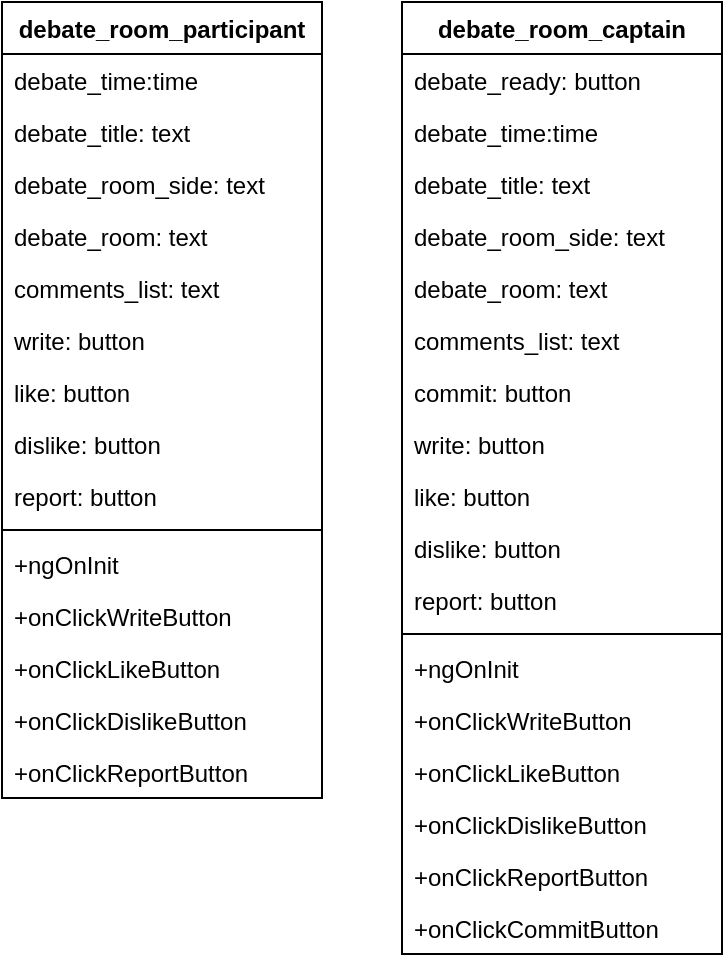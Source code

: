 <mxfile version="10.6.3" type="github"><diagram id="Zi3E0abCj-QhujO8pqSa" name="Page-1"><mxGraphModel dx="496" dy="685" grid="1" gridSize="10" guides="1" tooltips="1" connect="1" arrows="1" fold="1" page="1" pageScale="1" pageWidth="827" pageHeight="1169" math="0" shadow="0"><root><mxCell id="0"/><mxCell id="1" parent="0"/><mxCell id="uApixiIBqLOJPmQP4cq4-3" value="debate_room_participant" style="swimlane;fontStyle=1;align=center;verticalAlign=top;childLayout=stackLayout;horizontal=1;startSize=26;horizontalStack=0;resizeParent=1;resizeParentMax=0;resizeLast=0;collapsible=1;marginBottom=0;" vertex="1" parent="1"><mxGeometry x="270" y="190" width="160" height="398" as="geometry"/></mxCell><mxCell id="uApixiIBqLOJPmQP4cq4-4" value="debate_time:time" style="text;strokeColor=none;fillColor=none;align=left;verticalAlign=top;spacingLeft=4;spacingRight=4;overflow=hidden;rotatable=0;points=[[0,0.5],[1,0.5]];portConstraint=eastwest;" vertex="1" parent="uApixiIBqLOJPmQP4cq4-3"><mxGeometry y="26" width="160" height="26" as="geometry"/></mxCell><mxCell id="uApixiIBqLOJPmQP4cq4-6" value="debate_title: text" style="text;strokeColor=none;fillColor=none;align=left;verticalAlign=top;spacingLeft=4;spacingRight=4;overflow=hidden;rotatable=0;points=[[0,0.5],[1,0.5]];portConstraint=eastwest;" vertex="1" parent="uApixiIBqLOJPmQP4cq4-3"><mxGeometry y="52" width="160" height="26" as="geometry"/></mxCell><mxCell id="uApixiIBqLOJPmQP4cq4-7" value="debate_room_side: text" style="text;strokeColor=none;fillColor=none;align=left;verticalAlign=top;spacingLeft=4;spacingRight=4;overflow=hidden;rotatable=0;points=[[0,0.5],[1,0.5]];portConstraint=eastwest;" vertex="1" parent="uApixiIBqLOJPmQP4cq4-3"><mxGeometry y="78" width="160" height="26" as="geometry"/></mxCell><mxCell id="uApixiIBqLOJPmQP4cq4-8" value="debate_room: text" style="text;strokeColor=none;fillColor=none;align=left;verticalAlign=top;spacingLeft=4;spacingRight=4;overflow=hidden;rotatable=0;points=[[0,0.5],[1,0.5]];portConstraint=eastwest;" vertex="1" parent="uApixiIBqLOJPmQP4cq4-3"><mxGeometry y="104" width="160" height="26" as="geometry"/></mxCell><mxCell id="uApixiIBqLOJPmQP4cq4-9" value="comments_list: text" style="text;strokeColor=none;fillColor=none;align=left;verticalAlign=top;spacingLeft=4;spacingRight=4;overflow=hidden;rotatable=0;points=[[0,0.5],[1,0.5]];portConstraint=eastwest;" vertex="1" parent="uApixiIBqLOJPmQP4cq4-3"><mxGeometry y="130" width="160" height="26" as="geometry"/></mxCell><mxCell id="uApixiIBqLOJPmQP4cq4-10" value="write: button" style="text;strokeColor=none;fillColor=none;align=left;verticalAlign=top;spacingLeft=4;spacingRight=4;overflow=hidden;rotatable=0;points=[[0,0.5],[1,0.5]];portConstraint=eastwest;" vertex="1" parent="uApixiIBqLOJPmQP4cq4-3"><mxGeometry y="156" width="160" height="26" as="geometry"/></mxCell><mxCell id="uApixiIBqLOJPmQP4cq4-11" value="like: button" style="text;strokeColor=none;fillColor=none;align=left;verticalAlign=top;spacingLeft=4;spacingRight=4;overflow=hidden;rotatable=0;points=[[0,0.5],[1,0.5]];portConstraint=eastwest;" vertex="1" parent="uApixiIBqLOJPmQP4cq4-3"><mxGeometry y="182" width="160" height="26" as="geometry"/></mxCell><mxCell id="uApixiIBqLOJPmQP4cq4-12" value="dislike: button" style="text;strokeColor=none;fillColor=none;align=left;verticalAlign=top;spacingLeft=4;spacingRight=4;overflow=hidden;rotatable=0;points=[[0,0.5],[1,0.5]];portConstraint=eastwest;" vertex="1" parent="uApixiIBqLOJPmQP4cq4-3"><mxGeometry y="208" width="160" height="26" as="geometry"/></mxCell><mxCell id="uApixiIBqLOJPmQP4cq4-13" value="report: button" style="text;strokeColor=none;fillColor=none;align=left;verticalAlign=top;spacingLeft=4;spacingRight=4;overflow=hidden;rotatable=0;points=[[0,0.5],[1,0.5]];portConstraint=eastwest;" vertex="1" parent="uApixiIBqLOJPmQP4cq4-3"><mxGeometry y="234" width="160" height="26" as="geometry"/></mxCell><mxCell id="uApixiIBqLOJPmQP4cq4-5" value="" style="line;strokeWidth=1;fillColor=none;align=left;verticalAlign=middle;spacingTop=-1;spacingLeft=3;spacingRight=3;rotatable=0;labelPosition=right;points=[];portConstraint=eastwest;" vertex="1" parent="uApixiIBqLOJPmQP4cq4-3"><mxGeometry y="260" width="160" height="8" as="geometry"/></mxCell><mxCell id="uApixiIBqLOJPmQP4cq4-14" value="+ngOnInit" style="text;strokeColor=none;fillColor=none;align=left;verticalAlign=top;spacingLeft=4;spacingRight=4;overflow=hidden;rotatable=0;points=[[0,0.5],[1,0.5]];portConstraint=eastwest;" vertex="1" parent="uApixiIBqLOJPmQP4cq4-3"><mxGeometry y="268" width="160" height="26" as="geometry"/></mxCell><mxCell id="uApixiIBqLOJPmQP4cq4-15" value="+onClickWriteButton" style="text;strokeColor=none;fillColor=none;align=left;verticalAlign=top;spacingLeft=4;spacingRight=4;overflow=hidden;rotatable=0;points=[[0,0.5],[1,0.5]];portConstraint=eastwest;" vertex="1" parent="uApixiIBqLOJPmQP4cq4-3"><mxGeometry y="294" width="160" height="26" as="geometry"/></mxCell><mxCell id="uApixiIBqLOJPmQP4cq4-18" value="+onClickLikeButton" style="text;strokeColor=none;fillColor=none;align=left;verticalAlign=top;spacingLeft=4;spacingRight=4;overflow=hidden;rotatable=0;points=[[0,0.5],[1,0.5]];portConstraint=eastwest;" vertex="1" parent="uApixiIBqLOJPmQP4cq4-3"><mxGeometry y="320" width="160" height="26" as="geometry"/></mxCell><mxCell id="uApixiIBqLOJPmQP4cq4-19" value="+onClickDislikeButton" style="text;strokeColor=none;fillColor=none;align=left;verticalAlign=top;spacingLeft=4;spacingRight=4;overflow=hidden;rotatable=0;points=[[0,0.5],[1,0.5]];portConstraint=eastwest;" vertex="1" parent="uApixiIBqLOJPmQP4cq4-3"><mxGeometry y="346" width="160" height="26" as="geometry"/></mxCell><mxCell id="uApixiIBqLOJPmQP4cq4-20" value="+onClickReportButton" style="text;strokeColor=none;fillColor=none;align=left;verticalAlign=top;spacingLeft=4;spacingRight=4;overflow=hidden;rotatable=0;points=[[0,0.5],[1,0.5]];portConstraint=eastwest;" vertex="1" parent="uApixiIBqLOJPmQP4cq4-3"><mxGeometry y="372" width="160" height="26" as="geometry"/></mxCell><mxCell id="uApixiIBqLOJPmQP4cq4-21" value="debate_room_captain" style="swimlane;fontStyle=1;align=center;verticalAlign=top;childLayout=stackLayout;horizontal=1;startSize=26;horizontalStack=0;resizeParent=1;resizeParentMax=0;resizeLast=0;collapsible=1;marginBottom=0;" vertex="1" parent="1"><mxGeometry x="470" y="190" width="160" height="476" as="geometry"/></mxCell><mxCell id="uApixiIBqLOJPmQP4cq4-37" value="debate_ready: button" style="text;strokeColor=none;fillColor=none;align=left;verticalAlign=top;spacingLeft=4;spacingRight=4;overflow=hidden;rotatable=0;points=[[0,0.5],[1,0.5]];portConstraint=eastwest;" vertex="1" parent="uApixiIBqLOJPmQP4cq4-21"><mxGeometry y="26" width="160" height="26" as="geometry"/></mxCell><mxCell id="uApixiIBqLOJPmQP4cq4-22" value="debate_time:time" style="text;strokeColor=none;fillColor=none;align=left;verticalAlign=top;spacingLeft=4;spacingRight=4;overflow=hidden;rotatable=0;points=[[0,0.5],[1,0.5]];portConstraint=eastwest;" vertex="1" parent="uApixiIBqLOJPmQP4cq4-21"><mxGeometry y="52" width="160" height="26" as="geometry"/></mxCell><mxCell id="uApixiIBqLOJPmQP4cq4-23" value="debate_title: text" style="text;strokeColor=none;fillColor=none;align=left;verticalAlign=top;spacingLeft=4;spacingRight=4;overflow=hidden;rotatable=0;points=[[0,0.5],[1,0.5]];portConstraint=eastwest;" vertex="1" parent="uApixiIBqLOJPmQP4cq4-21"><mxGeometry y="78" width="160" height="26" as="geometry"/></mxCell><mxCell id="uApixiIBqLOJPmQP4cq4-24" value="debate_room_side: text" style="text;strokeColor=none;fillColor=none;align=left;verticalAlign=top;spacingLeft=4;spacingRight=4;overflow=hidden;rotatable=0;points=[[0,0.5],[1,0.5]];portConstraint=eastwest;" vertex="1" parent="uApixiIBqLOJPmQP4cq4-21"><mxGeometry y="104" width="160" height="26" as="geometry"/></mxCell><mxCell id="uApixiIBqLOJPmQP4cq4-25" value="debate_room: text" style="text;strokeColor=none;fillColor=none;align=left;verticalAlign=top;spacingLeft=4;spacingRight=4;overflow=hidden;rotatable=0;points=[[0,0.5],[1,0.5]];portConstraint=eastwest;" vertex="1" parent="uApixiIBqLOJPmQP4cq4-21"><mxGeometry y="130" width="160" height="26" as="geometry"/></mxCell><mxCell id="uApixiIBqLOJPmQP4cq4-26" value="comments_list: text" style="text;strokeColor=none;fillColor=none;align=left;verticalAlign=top;spacingLeft=4;spacingRight=4;overflow=hidden;rotatable=0;points=[[0,0.5],[1,0.5]];portConstraint=eastwest;" vertex="1" parent="uApixiIBqLOJPmQP4cq4-21"><mxGeometry y="156" width="160" height="26" as="geometry"/></mxCell><mxCell id="uApixiIBqLOJPmQP4cq4-38" value="commit: button" style="text;strokeColor=none;fillColor=none;align=left;verticalAlign=top;spacingLeft=4;spacingRight=4;overflow=hidden;rotatable=0;points=[[0,0.5],[1,0.5]];portConstraint=eastwest;" vertex="1" parent="uApixiIBqLOJPmQP4cq4-21"><mxGeometry y="182" width="160" height="26" as="geometry"/></mxCell><mxCell id="uApixiIBqLOJPmQP4cq4-27" value="write: button" style="text;strokeColor=none;fillColor=none;align=left;verticalAlign=top;spacingLeft=4;spacingRight=4;overflow=hidden;rotatable=0;points=[[0,0.5],[1,0.5]];portConstraint=eastwest;" vertex="1" parent="uApixiIBqLOJPmQP4cq4-21"><mxGeometry y="208" width="160" height="26" as="geometry"/></mxCell><mxCell id="uApixiIBqLOJPmQP4cq4-28" value="like: button" style="text;strokeColor=none;fillColor=none;align=left;verticalAlign=top;spacingLeft=4;spacingRight=4;overflow=hidden;rotatable=0;points=[[0,0.5],[1,0.5]];portConstraint=eastwest;" vertex="1" parent="uApixiIBqLOJPmQP4cq4-21"><mxGeometry y="234" width="160" height="26" as="geometry"/></mxCell><mxCell id="uApixiIBqLOJPmQP4cq4-29" value="dislike: button" style="text;strokeColor=none;fillColor=none;align=left;verticalAlign=top;spacingLeft=4;spacingRight=4;overflow=hidden;rotatable=0;points=[[0,0.5],[1,0.5]];portConstraint=eastwest;" vertex="1" parent="uApixiIBqLOJPmQP4cq4-21"><mxGeometry y="260" width="160" height="26" as="geometry"/></mxCell><mxCell id="uApixiIBqLOJPmQP4cq4-30" value="report: button" style="text;strokeColor=none;fillColor=none;align=left;verticalAlign=top;spacingLeft=4;spacingRight=4;overflow=hidden;rotatable=0;points=[[0,0.5],[1,0.5]];portConstraint=eastwest;" vertex="1" parent="uApixiIBqLOJPmQP4cq4-21"><mxGeometry y="286" width="160" height="26" as="geometry"/></mxCell><mxCell id="uApixiIBqLOJPmQP4cq4-31" value="" style="line;strokeWidth=1;fillColor=none;align=left;verticalAlign=middle;spacingTop=-1;spacingLeft=3;spacingRight=3;rotatable=0;labelPosition=right;points=[];portConstraint=eastwest;" vertex="1" parent="uApixiIBqLOJPmQP4cq4-21"><mxGeometry y="312" width="160" height="8" as="geometry"/></mxCell><mxCell id="uApixiIBqLOJPmQP4cq4-32" value="+ngOnInit" style="text;strokeColor=none;fillColor=none;align=left;verticalAlign=top;spacingLeft=4;spacingRight=4;overflow=hidden;rotatable=0;points=[[0,0.5],[1,0.5]];portConstraint=eastwest;" vertex="1" parent="uApixiIBqLOJPmQP4cq4-21"><mxGeometry y="320" width="160" height="26" as="geometry"/></mxCell><mxCell id="uApixiIBqLOJPmQP4cq4-33" value="+onClickWriteButton" style="text;strokeColor=none;fillColor=none;align=left;verticalAlign=top;spacingLeft=4;spacingRight=4;overflow=hidden;rotatable=0;points=[[0,0.5],[1,0.5]];portConstraint=eastwest;" vertex="1" parent="uApixiIBqLOJPmQP4cq4-21"><mxGeometry y="346" width="160" height="26" as="geometry"/></mxCell><mxCell id="uApixiIBqLOJPmQP4cq4-34" value="+onClickLikeButton" style="text;strokeColor=none;fillColor=none;align=left;verticalAlign=top;spacingLeft=4;spacingRight=4;overflow=hidden;rotatable=0;points=[[0,0.5],[1,0.5]];portConstraint=eastwest;" vertex="1" parent="uApixiIBqLOJPmQP4cq4-21"><mxGeometry y="372" width="160" height="26" as="geometry"/></mxCell><mxCell id="uApixiIBqLOJPmQP4cq4-35" value="+onClickDislikeButton" style="text;strokeColor=none;fillColor=none;align=left;verticalAlign=top;spacingLeft=4;spacingRight=4;overflow=hidden;rotatable=0;points=[[0,0.5],[1,0.5]];portConstraint=eastwest;" vertex="1" parent="uApixiIBqLOJPmQP4cq4-21"><mxGeometry y="398" width="160" height="26" as="geometry"/></mxCell><mxCell id="uApixiIBqLOJPmQP4cq4-36" value="+onClickReportButton" style="text;strokeColor=none;fillColor=none;align=left;verticalAlign=top;spacingLeft=4;spacingRight=4;overflow=hidden;rotatable=0;points=[[0,0.5],[1,0.5]];portConstraint=eastwest;" vertex="1" parent="uApixiIBqLOJPmQP4cq4-21"><mxGeometry y="424" width="160" height="26" as="geometry"/></mxCell><mxCell id="uApixiIBqLOJPmQP4cq4-39" value="+onClickCommitButton" style="text;strokeColor=none;fillColor=none;align=left;verticalAlign=top;spacingLeft=4;spacingRight=4;overflow=hidden;rotatable=0;points=[[0,0.5],[1,0.5]];portConstraint=eastwest;" vertex="1" parent="uApixiIBqLOJPmQP4cq4-21"><mxGeometry y="450" width="160" height="26" as="geometry"/></mxCell></root></mxGraphModel></diagram></mxfile>